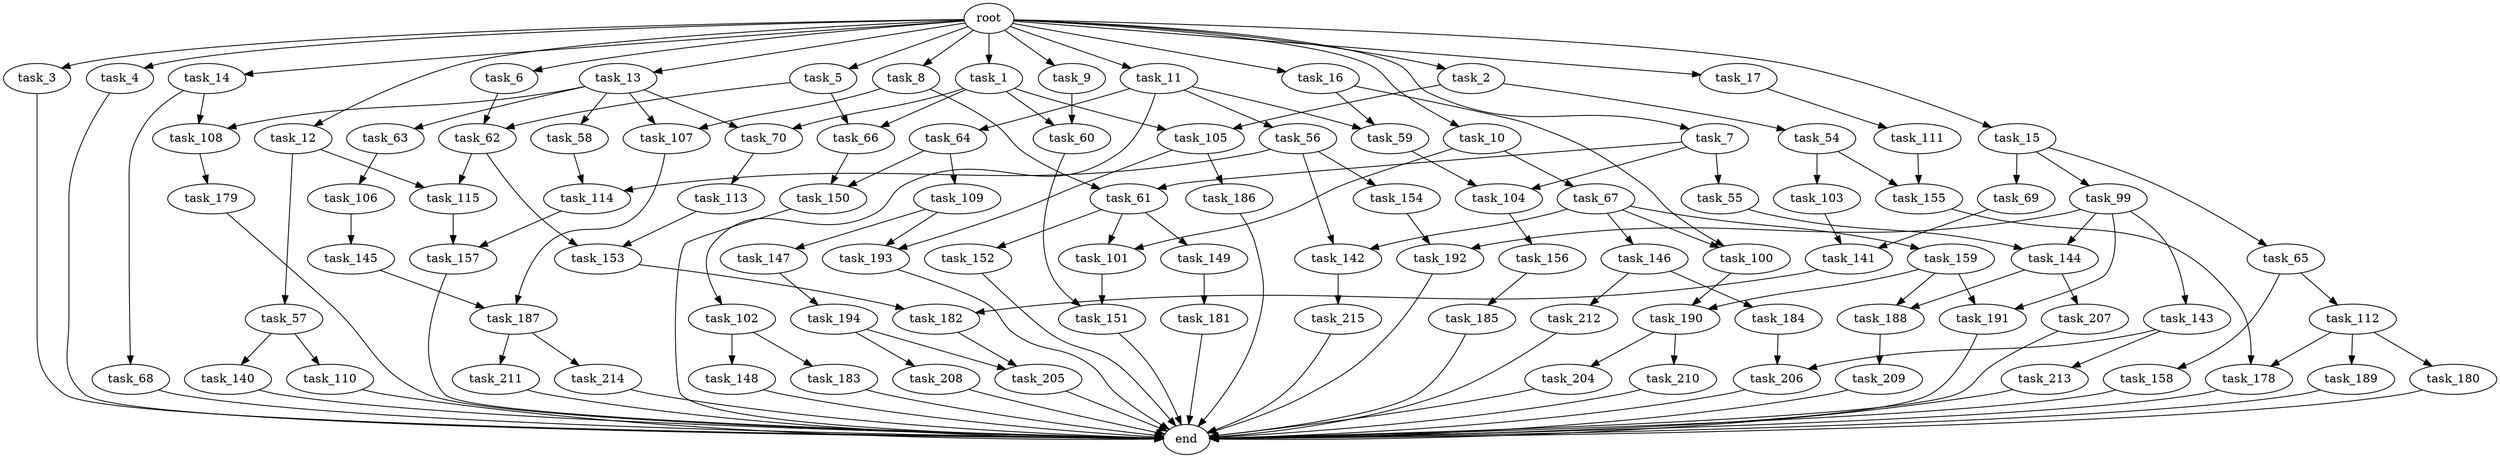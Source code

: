 digraph G {
  root [size="0.000000"];
  task_1 [size="102.400000"];
  task_2 [size="102.400000"];
  task_3 [size="102.400000"];
  task_4 [size="102.400000"];
  task_5 [size="102.400000"];
  task_6 [size="102.400000"];
  task_7 [size="102.400000"];
  task_8 [size="102.400000"];
  task_9 [size="102.400000"];
  task_10 [size="102.400000"];
  task_11 [size="102.400000"];
  task_12 [size="102.400000"];
  task_13 [size="102.400000"];
  task_14 [size="102.400000"];
  task_15 [size="102.400000"];
  task_16 [size="102.400000"];
  task_17 [size="102.400000"];
  task_54 [size="42090679500.800003"];
  task_55 [size="54975581388.800003"];
  task_56 [size="54975581388.800003"];
  task_57 [size="54975581388.800003"];
  task_58 [size="3435973836.800000"];
  task_59 [size="140874927308.800018"];
  task_60 [size="24910810316.800003"];
  task_61 [size="109951162777.600006"];
  task_62 [size="155477816115.200012"];
  task_63 [size="3435973836.800000"];
  task_64 [size="54975581388.800003"];
  task_65 [size="42090679500.800003"];
  task_66 [size="73014444032.000000"];
  task_67 [size="54975581388.800003"];
  task_68 [size="21474836480.000000"];
  task_69 [size="42090679500.800003"];
  task_70 [size="6871947673.600000"];
  task_99 [size="42090679500.800003"];
  task_100 [size="93630287052.800003"];
  task_101 [size="58411555225.600006"];
  task_102 [size="54975581388.800003"];
  task_103 [size="42090679500.800003"];
  task_104 [size="76450417868.800003"];
  task_105 [size="45526653337.600006"];
  task_106 [size="69578470195.199997"];
  task_107 [size="58411555225.600006"];
  task_108 [size="24910810316.800003"];
  task_109 [size="69578470195.199997"];
  task_110 [size="54975581388.800003"];
  task_111 [size="21474836480.000000"];
  task_112 [size="30923764531.200001"];
  task_113 [size="69578470195.199997"];
  task_114 [size="17179869184.000000"];
  task_115 [size="140874927308.800018"];
  task_140 [size="54975581388.800003"];
  task_141 [size="139156940390.399994"];
  task_142 [size="21474836480.000000"];
  task_143 [size="69578470195.199997"];
  task_144 [size="124554051584.000000"];
  task_145 [size="13743895347.200001"];
  task_146 [size="7730941132.800000"];
  task_147 [size="3435973836.800000"];
  task_148 [size="42090679500.800003"];
  task_149 [size="3435973836.800000"];
  task_150 [size="100502234726.400009"];
  task_151 [size="93630287052.800003"];
  task_152 [size="3435973836.800000"];
  task_153 [size="116823110451.200012"];
  task_154 [size="13743895347.200001"];
  task_155 [size="73014444032.000000"];
  task_156 [size="7730941132.800000"];
  task_157 [size="11166914969.600000"];
  task_158 [size="30923764531.200001"];
  task_159 [size="7730941132.800000"];
  task_178 [size="61847529062.400002"];
  task_179 [size="3435973836.800000"];
  task_180 [size="30923764531.200001"];
  task_181 [size="69578470195.199997"];
  task_182 [size="24910810316.800003"];
  task_183 [size="42090679500.800003"];
  task_184 [size="13743895347.200001"];
  task_185 [size="85899345920.000000"];
  task_186 [size="69578470195.199997"];
  task_187 [size="97066260889.600006"];
  task_188 [size="107374182400.000000"];
  task_189 [size="30923764531.200001"];
  task_190 [size="42949672960.000000"];
  task_191 [size="91053306675.200012"];
  task_192 [size="100502234726.400009"];
  task_193 [size="73014444032.000000"];
  task_194 [size="30923764531.200001"];
  task_204 [size="21474836480.000000"];
  task_205 [size="49821620633.600006"];
  task_206 [size="171798691840.000000"];
  task_207 [size="85899345920.000000"];
  task_208 [size="42090679500.800003"];
  task_209 [size="69578470195.199997"];
  task_210 [size="21474836480.000000"];
  task_211 [size="21474836480.000000"];
  task_212 [size="13743895347.200001"];
  task_213 [size="85899345920.000000"];
  task_214 [size="21474836480.000000"];
  task_215 [size="85899345920.000000"];
  end [size="0.000000"];

  root -> task_1 [size="1.000000"];
  root -> task_2 [size="1.000000"];
  root -> task_3 [size="1.000000"];
  root -> task_4 [size="1.000000"];
  root -> task_5 [size="1.000000"];
  root -> task_6 [size="1.000000"];
  root -> task_7 [size="1.000000"];
  root -> task_8 [size="1.000000"];
  root -> task_9 [size="1.000000"];
  root -> task_10 [size="1.000000"];
  root -> task_11 [size="1.000000"];
  root -> task_12 [size="1.000000"];
  root -> task_13 [size="1.000000"];
  root -> task_14 [size="1.000000"];
  root -> task_15 [size="1.000000"];
  root -> task_16 [size="1.000000"];
  root -> task_17 [size="1.000000"];
  task_1 -> task_60 [size="33554432.000000"];
  task_1 -> task_66 [size="33554432.000000"];
  task_1 -> task_70 [size="33554432.000000"];
  task_1 -> task_105 [size="33554432.000000"];
  task_2 -> task_54 [size="411041792.000000"];
  task_2 -> task_105 [size="411041792.000000"];
  task_3 -> end [size="1.000000"];
  task_4 -> end [size="1.000000"];
  task_5 -> task_62 [size="679477248.000000"];
  task_5 -> task_66 [size="679477248.000000"];
  task_6 -> task_62 [size="838860800.000000"];
  task_7 -> task_55 [size="536870912.000000"];
  task_7 -> task_61 [size="536870912.000000"];
  task_7 -> task_104 [size="536870912.000000"];
  task_8 -> task_61 [size="536870912.000000"];
  task_8 -> task_107 [size="536870912.000000"];
  task_9 -> task_60 [size="209715200.000000"];
  task_10 -> task_67 [size="536870912.000000"];
  task_10 -> task_101 [size="536870912.000000"];
  task_11 -> task_56 [size="536870912.000000"];
  task_11 -> task_59 [size="536870912.000000"];
  task_11 -> task_64 [size="536870912.000000"];
  task_11 -> task_102 [size="536870912.000000"];
  task_12 -> task_57 [size="536870912.000000"];
  task_12 -> task_115 [size="536870912.000000"];
  task_13 -> task_58 [size="33554432.000000"];
  task_13 -> task_63 [size="33554432.000000"];
  task_13 -> task_70 [size="33554432.000000"];
  task_13 -> task_107 [size="33554432.000000"];
  task_13 -> task_108 [size="33554432.000000"];
  task_14 -> task_68 [size="209715200.000000"];
  task_14 -> task_108 [size="209715200.000000"];
  task_15 -> task_65 [size="411041792.000000"];
  task_15 -> task_69 [size="411041792.000000"];
  task_15 -> task_99 [size="411041792.000000"];
  task_16 -> task_59 [size="838860800.000000"];
  task_16 -> task_100 [size="838860800.000000"];
  task_17 -> task_111 [size="209715200.000000"];
  task_54 -> task_103 [size="411041792.000000"];
  task_54 -> task_155 [size="411041792.000000"];
  task_55 -> task_144 [size="536870912.000000"];
  task_56 -> task_114 [size="134217728.000000"];
  task_56 -> task_142 [size="134217728.000000"];
  task_56 -> task_154 [size="134217728.000000"];
  task_57 -> task_110 [size="536870912.000000"];
  task_57 -> task_140 [size="536870912.000000"];
  task_58 -> task_114 [size="33554432.000000"];
  task_59 -> task_104 [size="209715200.000000"];
  task_60 -> task_151 [size="838860800.000000"];
  task_61 -> task_101 [size="33554432.000000"];
  task_61 -> task_149 [size="33554432.000000"];
  task_61 -> task_152 [size="33554432.000000"];
  task_62 -> task_115 [size="838860800.000000"];
  task_62 -> task_153 [size="838860800.000000"];
  task_63 -> task_106 [size="679477248.000000"];
  task_64 -> task_109 [size="679477248.000000"];
  task_64 -> task_150 [size="679477248.000000"];
  task_65 -> task_112 [size="301989888.000000"];
  task_65 -> task_158 [size="301989888.000000"];
  task_66 -> task_150 [size="301989888.000000"];
  task_67 -> task_100 [size="75497472.000000"];
  task_67 -> task_142 [size="75497472.000000"];
  task_67 -> task_146 [size="75497472.000000"];
  task_67 -> task_159 [size="75497472.000000"];
  task_68 -> end [size="1.000000"];
  task_69 -> task_141 [size="679477248.000000"];
  task_70 -> task_113 [size="679477248.000000"];
  task_99 -> task_143 [size="679477248.000000"];
  task_99 -> task_144 [size="679477248.000000"];
  task_99 -> task_191 [size="679477248.000000"];
  task_99 -> task_192 [size="679477248.000000"];
  task_100 -> task_190 [size="209715200.000000"];
  task_101 -> task_151 [size="75497472.000000"];
  task_102 -> task_148 [size="411041792.000000"];
  task_102 -> task_183 [size="411041792.000000"];
  task_103 -> task_141 [size="679477248.000000"];
  task_104 -> task_156 [size="75497472.000000"];
  task_105 -> task_186 [size="679477248.000000"];
  task_105 -> task_193 [size="679477248.000000"];
  task_106 -> task_145 [size="134217728.000000"];
  task_107 -> task_187 [size="411041792.000000"];
  task_108 -> task_179 [size="33554432.000000"];
  task_109 -> task_147 [size="33554432.000000"];
  task_109 -> task_193 [size="33554432.000000"];
  task_110 -> end [size="1.000000"];
  task_111 -> task_155 [size="301989888.000000"];
  task_112 -> task_178 [size="301989888.000000"];
  task_112 -> task_180 [size="301989888.000000"];
  task_112 -> task_189 [size="301989888.000000"];
  task_113 -> task_153 [size="301989888.000000"];
  task_114 -> task_157 [size="75497472.000000"];
  task_115 -> task_157 [size="33554432.000000"];
  task_140 -> end [size="1.000000"];
  task_141 -> task_182 [size="209715200.000000"];
  task_142 -> task_215 [size="838860800.000000"];
  task_143 -> task_206 [size="838860800.000000"];
  task_143 -> task_213 [size="838860800.000000"];
  task_144 -> task_188 [size="838860800.000000"];
  task_144 -> task_207 [size="838860800.000000"];
  task_145 -> task_187 [size="536870912.000000"];
  task_146 -> task_184 [size="134217728.000000"];
  task_146 -> task_212 [size="134217728.000000"];
  task_147 -> task_194 [size="301989888.000000"];
  task_148 -> end [size="1.000000"];
  task_149 -> task_181 [size="679477248.000000"];
  task_150 -> end [size="1.000000"];
  task_151 -> end [size="1.000000"];
  task_152 -> end [size="1.000000"];
  task_153 -> task_182 [size="33554432.000000"];
  task_154 -> task_192 [size="301989888.000000"];
  task_155 -> task_178 [size="301989888.000000"];
  task_156 -> task_185 [size="838860800.000000"];
  task_157 -> end [size="1.000000"];
  task_158 -> end [size="1.000000"];
  task_159 -> task_188 [size="209715200.000000"];
  task_159 -> task_190 [size="209715200.000000"];
  task_159 -> task_191 [size="209715200.000000"];
  task_178 -> end [size="1.000000"];
  task_179 -> end [size="1.000000"];
  task_180 -> end [size="1.000000"];
  task_181 -> end [size="1.000000"];
  task_182 -> task_205 [size="75497472.000000"];
  task_183 -> end [size="1.000000"];
  task_184 -> task_206 [size="838860800.000000"];
  task_185 -> end [size="1.000000"];
  task_186 -> end [size="1.000000"];
  task_187 -> task_211 [size="209715200.000000"];
  task_187 -> task_214 [size="209715200.000000"];
  task_188 -> task_209 [size="679477248.000000"];
  task_189 -> end [size="1.000000"];
  task_190 -> task_204 [size="209715200.000000"];
  task_190 -> task_210 [size="209715200.000000"];
  task_191 -> end [size="1.000000"];
  task_192 -> end [size="1.000000"];
  task_193 -> end [size="1.000000"];
  task_194 -> task_205 [size="411041792.000000"];
  task_194 -> task_208 [size="411041792.000000"];
  task_204 -> end [size="1.000000"];
  task_205 -> end [size="1.000000"];
  task_206 -> end [size="1.000000"];
  task_207 -> end [size="1.000000"];
  task_208 -> end [size="1.000000"];
  task_209 -> end [size="1.000000"];
  task_210 -> end [size="1.000000"];
  task_211 -> end [size="1.000000"];
  task_212 -> end [size="1.000000"];
  task_213 -> end [size="1.000000"];
  task_214 -> end [size="1.000000"];
  task_215 -> end [size="1.000000"];
}
